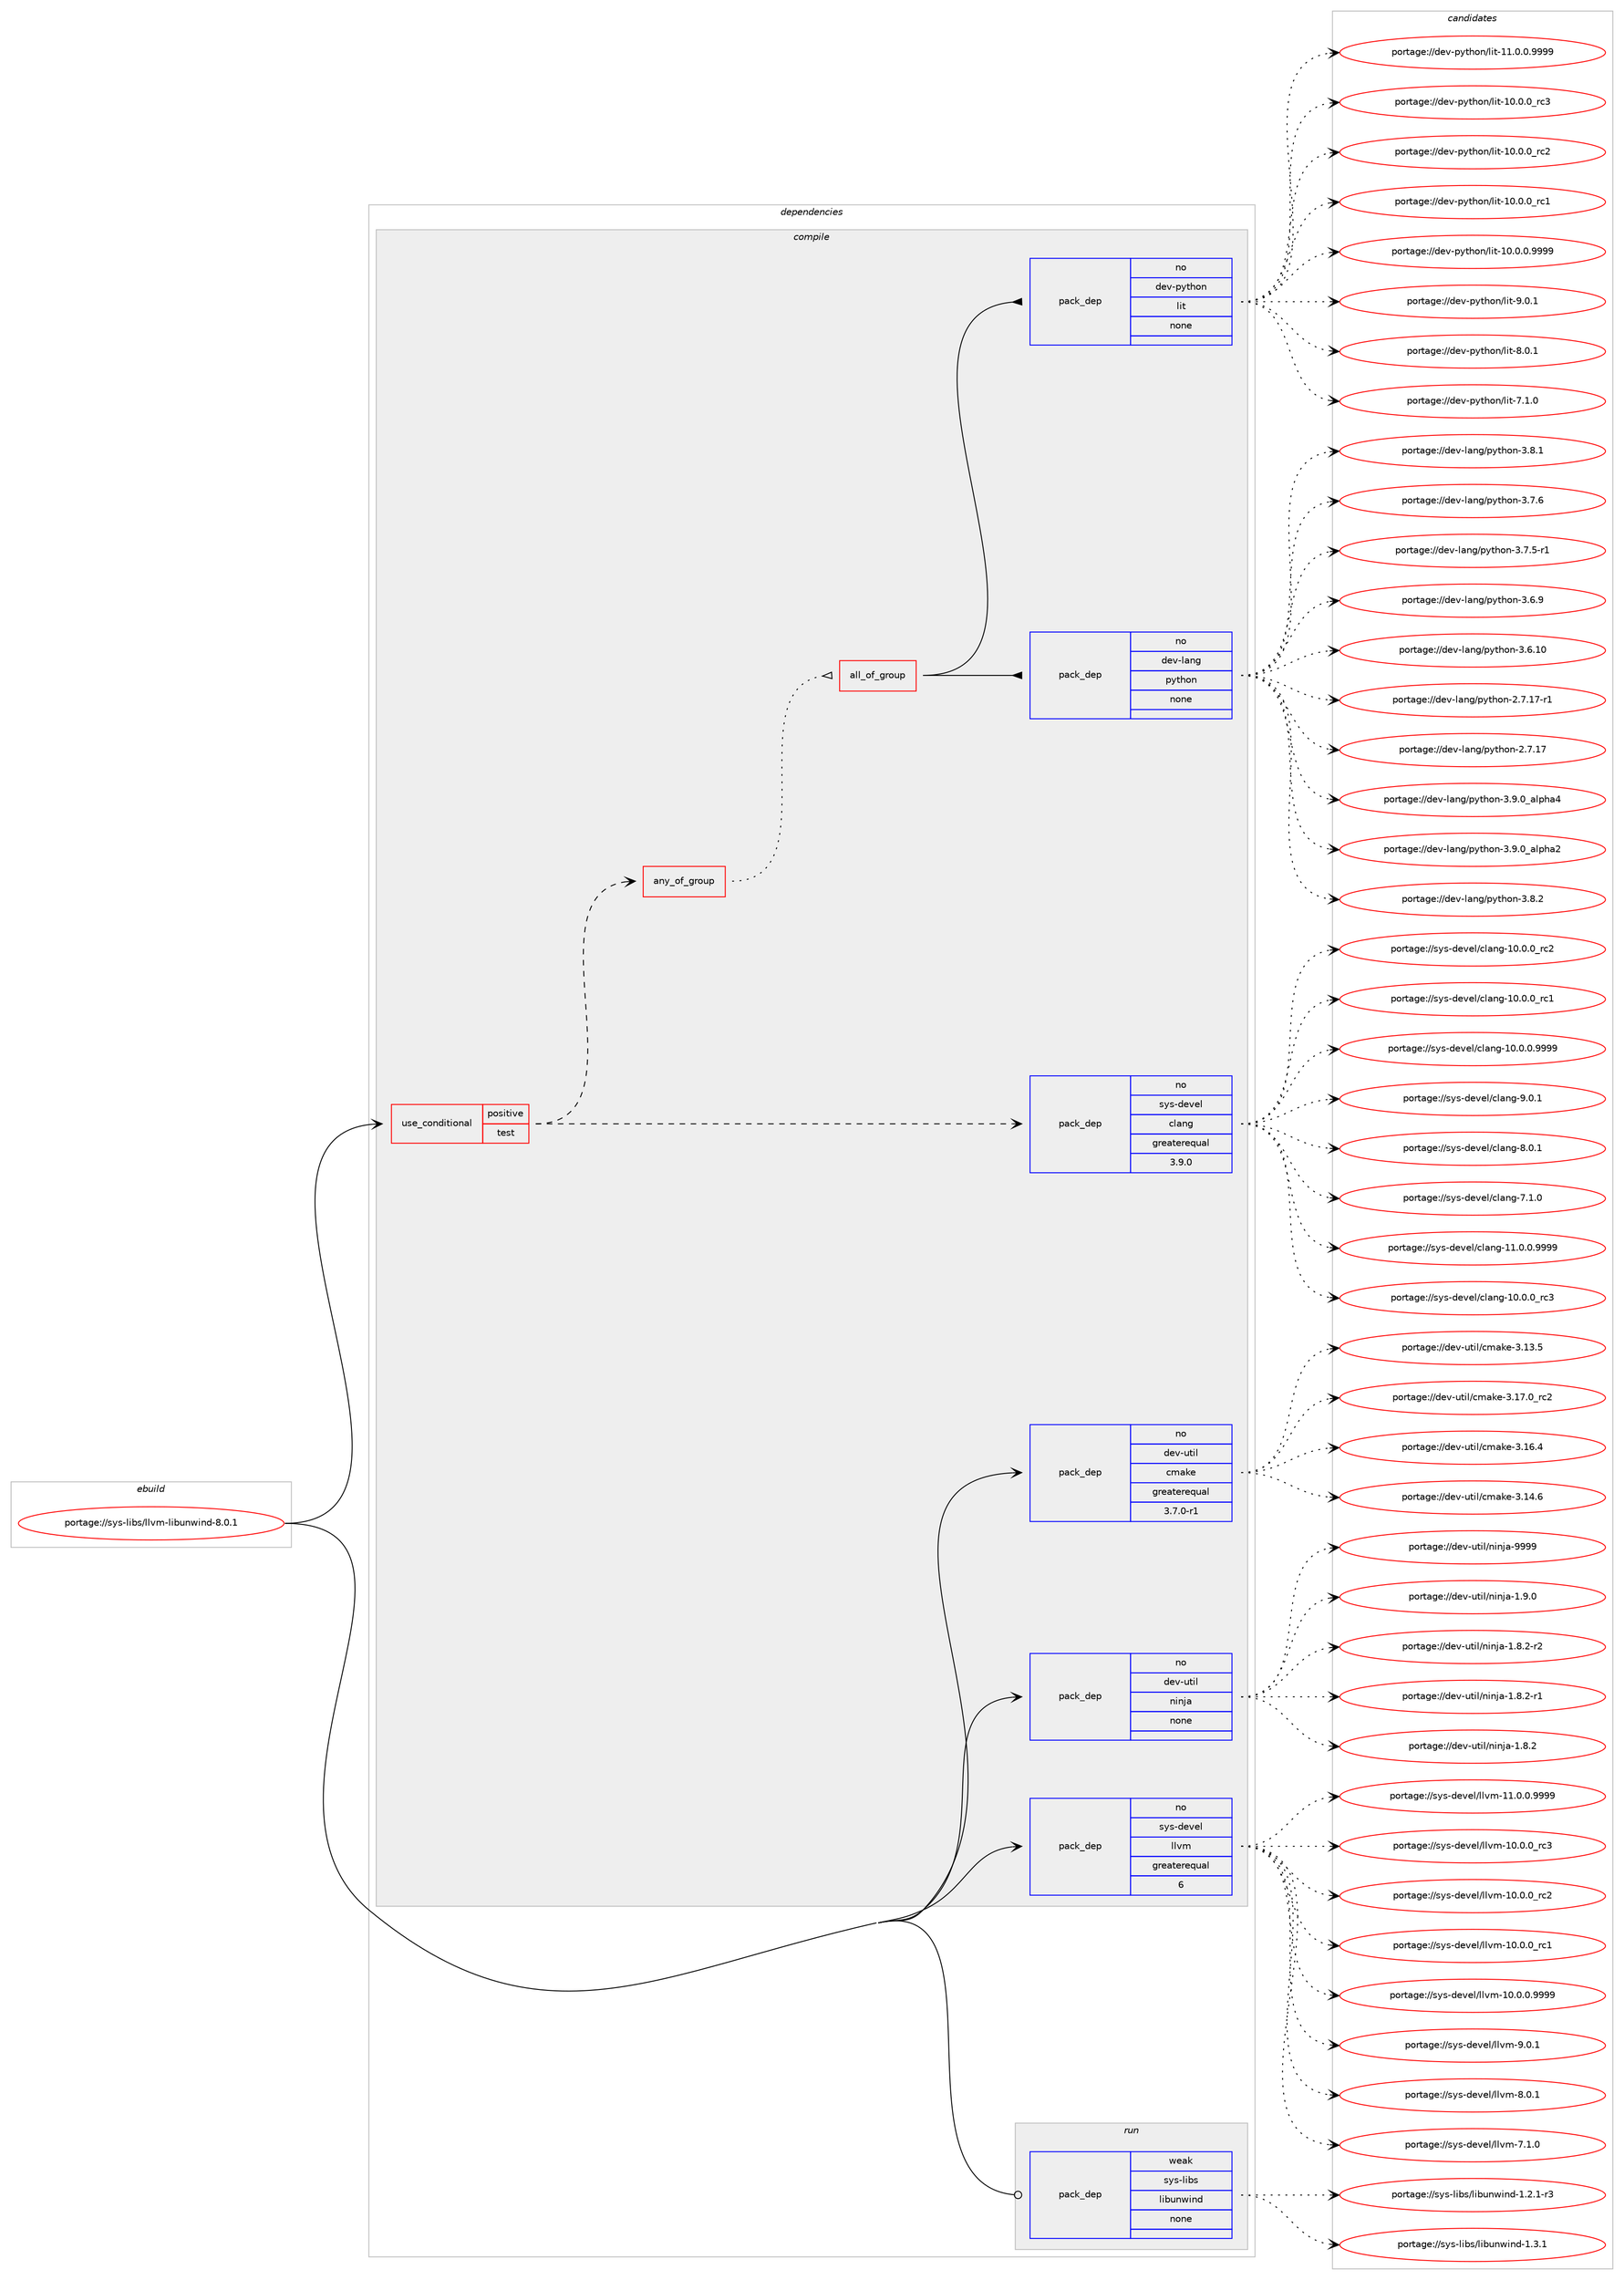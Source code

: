 digraph prolog {

# *************
# Graph options
# *************

newrank=true;
concentrate=true;
compound=true;
graph [rankdir=LR,fontname=Helvetica,fontsize=10,ranksep=1.5];#, ranksep=2.5, nodesep=0.2];
edge  [arrowhead=vee];
node  [fontname=Helvetica,fontsize=10];

# **********
# The ebuild
# **********

subgraph cluster_leftcol {
color=gray;
rank=same;
label=<<i>ebuild</i>>;
id [label="portage://sys-libs/llvm-libunwind-8.0.1", color=red, width=4, href="../sys-libs/llvm-libunwind-8.0.1.svg"];
}

# ****************
# The dependencies
# ****************

subgraph cluster_midcol {
color=gray;
label=<<i>dependencies</i>>;
subgraph cluster_compile {
fillcolor="#eeeeee";
style=filled;
label=<<i>compile</i>>;
subgraph cond4371 {
dependency26041 [label=<<TABLE BORDER="0" CELLBORDER="1" CELLSPACING="0" CELLPADDING="4"><TR><TD ROWSPAN="3" CELLPADDING="10">use_conditional</TD></TR><TR><TD>positive</TD></TR><TR><TD>test</TD></TR></TABLE>>, shape=none, color=red];
subgraph pack20995 {
dependency26042 [label=<<TABLE BORDER="0" CELLBORDER="1" CELLSPACING="0" CELLPADDING="4" WIDTH="220"><TR><TD ROWSPAN="6" CELLPADDING="30">pack_dep</TD></TR><TR><TD WIDTH="110">no</TD></TR><TR><TD>sys-devel</TD></TR><TR><TD>clang</TD></TR><TR><TD>greaterequal</TD></TR><TR><TD>3.9.0</TD></TR></TABLE>>, shape=none, color=blue];
}
dependency26041:e -> dependency26042:w [weight=20,style="dashed",arrowhead="vee"];
subgraph any658 {
dependency26043 [label=<<TABLE BORDER="0" CELLBORDER="1" CELLSPACING="0" CELLPADDING="4"><TR><TD CELLPADDING="10">any_of_group</TD></TR></TABLE>>, shape=none, color=red];subgraph all20 {
dependency26044 [label=<<TABLE BORDER="0" CELLBORDER="1" CELLSPACING="0" CELLPADDING="4"><TR><TD CELLPADDING="10">all_of_group</TD></TR></TABLE>>, shape=none, color=red];subgraph pack20996 {
dependency26045 [label=<<TABLE BORDER="0" CELLBORDER="1" CELLSPACING="0" CELLPADDING="4" WIDTH="220"><TR><TD ROWSPAN="6" CELLPADDING="30">pack_dep</TD></TR><TR><TD WIDTH="110">no</TD></TR><TR><TD>dev-lang</TD></TR><TR><TD>python</TD></TR><TR><TD>none</TD></TR><TR><TD></TD></TR></TABLE>>, shape=none, color=blue];
}
dependency26044:e -> dependency26045:w [weight=20,style="solid",arrowhead="inv"];
subgraph pack20997 {
dependency26046 [label=<<TABLE BORDER="0" CELLBORDER="1" CELLSPACING="0" CELLPADDING="4" WIDTH="220"><TR><TD ROWSPAN="6" CELLPADDING="30">pack_dep</TD></TR><TR><TD WIDTH="110">no</TD></TR><TR><TD>dev-python</TD></TR><TR><TD>lit</TD></TR><TR><TD>none</TD></TR><TR><TD></TD></TR></TABLE>>, shape=none, color=blue];
}
dependency26044:e -> dependency26046:w [weight=20,style="solid",arrowhead="inv"];
}
dependency26043:e -> dependency26044:w [weight=20,style="dotted",arrowhead="oinv"];
}
dependency26041:e -> dependency26043:w [weight=20,style="dashed",arrowhead="vee"];
}
id:e -> dependency26041:w [weight=20,style="solid",arrowhead="vee"];
subgraph pack20998 {
dependency26047 [label=<<TABLE BORDER="0" CELLBORDER="1" CELLSPACING="0" CELLPADDING="4" WIDTH="220"><TR><TD ROWSPAN="6" CELLPADDING="30">pack_dep</TD></TR><TR><TD WIDTH="110">no</TD></TR><TR><TD>dev-util</TD></TR><TR><TD>cmake</TD></TR><TR><TD>greaterequal</TD></TR><TR><TD>3.7.0-r1</TD></TR></TABLE>>, shape=none, color=blue];
}
id:e -> dependency26047:w [weight=20,style="solid",arrowhead="vee"];
subgraph pack20999 {
dependency26048 [label=<<TABLE BORDER="0" CELLBORDER="1" CELLSPACING="0" CELLPADDING="4" WIDTH="220"><TR><TD ROWSPAN="6" CELLPADDING="30">pack_dep</TD></TR><TR><TD WIDTH="110">no</TD></TR><TR><TD>dev-util</TD></TR><TR><TD>ninja</TD></TR><TR><TD>none</TD></TR><TR><TD></TD></TR></TABLE>>, shape=none, color=blue];
}
id:e -> dependency26048:w [weight=20,style="solid",arrowhead="vee"];
subgraph pack21000 {
dependency26049 [label=<<TABLE BORDER="0" CELLBORDER="1" CELLSPACING="0" CELLPADDING="4" WIDTH="220"><TR><TD ROWSPAN="6" CELLPADDING="30">pack_dep</TD></TR><TR><TD WIDTH="110">no</TD></TR><TR><TD>sys-devel</TD></TR><TR><TD>llvm</TD></TR><TR><TD>greaterequal</TD></TR><TR><TD>6</TD></TR></TABLE>>, shape=none, color=blue];
}
id:e -> dependency26049:w [weight=20,style="solid",arrowhead="vee"];
}
subgraph cluster_compileandrun {
fillcolor="#eeeeee";
style=filled;
label=<<i>compile and run</i>>;
}
subgraph cluster_run {
fillcolor="#eeeeee";
style=filled;
label=<<i>run</i>>;
subgraph pack21001 {
dependency26050 [label=<<TABLE BORDER="0" CELLBORDER="1" CELLSPACING="0" CELLPADDING="4" WIDTH="220"><TR><TD ROWSPAN="6" CELLPADDING="30">pack_dep</TD></TR><TR><TD WIDTH="110">weak</TD></TR><TR><TD>sys-libs</TD></TR><TR><TD>libunwind</TD></TR><TR><TD>none</TD></TR><TR><TD></TD></TR></TABLE>>, shape=none, color=blue];
}
id:e -> dependency26050:w [weight=20,style="solid",arrowhead="odot"];
}
}

# **************
# The candidates
# **************

subgraph cluster_choices {
rank=same;
color=gray;
label=<<i>candidates</i>>;

subgraph choice20995 {
color=black;
nodesep=1;
choice11512111545100101118101108479910897110103455746484649 [label="portage://sys-devel/clang-9.0.1", color=red, width=4,href="../sys-devel/clang-9.0.1.svg"];
choice11512111545100101118101108479910897110103455646484649 [label="portage://sys-devel/clang-8.0.1", color=red, width=4,href="../sys-devel/clang-8.0.1.svg"];
choice11512111545100101118101108479910897110103455546494648 [label="portage://sys-devel/clang-7.1.0", color=red, width=4,href="../sys-devel/clang-7.1.0.svg"];
choice11512111545100101118101108479910897110103454949464846484657575757 [label="portage://sys-devel/clang-11.0.0.9999", color=red, width=4,href="../sys-devel/clang-11.0.0.9999.svg"];
choice1151211154510010111810110847991089711010345494846484648951149951 [label="portage://sys-devel/clang-10.0.0_rc3", color=red, width=4,href="../sys-devel/clang-10.0.0_rc3.svg"];
choice1151211154510010111810110847991089711010345494846484648951149950 [label="portage://sys-devel/clang-10.0.0_rc2", color=red, width=4,href="../sys-devel/clang-10.0.0_rc2.svg"];
choice1151211154510010111810110847991089711010345494846484648951149949 [label="portage://sys-devel/clang-10.0.0_rc1", color=red, width=4,href="../sys-devel/clang-10.0.0_rc1.svg"];
choice11512111545100101118101108479910897110103454948464846484657575757 [label="portage://sys-devel/clang-10.0.0.9999", color=red, width=4,href="../sys-devel/clang-10.0.0.9999.svg"];
dependency26042:e -> choice11512111545100101118101108479910897110103455746484649:w [style=dotted,weight="100"];
dependency26042:e -> choice11512111545100101118101108479910897110103455646484649:w [style=dotted,weight="100"];
dependency26042:e -> choice11512111545100101118101108479910897110103455546494648:w [style=dotted,weight="100"];
dependency26042:e -> choice11512111545100101118101108479910897110103454949464846484657575757:w [style=dotted,weight="100"];
dependency26042:e -> choice1151211154510010111810110847991089711010345494846484648951149951:w [style=dotted,weight="100"];
dependency26042:e -> choice1151211154510010111810110847991089711010345494846484648951149950:w [style=dotted,weight="100"];
dependency26042:e -> choice1151211154510010111810110847991089711010345494846484648951149949:w [style=dotted,weight="100"];
dependency26042:e -> choice11512111545100101118101108479910897110103454948464846484657575757:w [style=dotted,weight="100"];
}
subgraph choice20996 {
color=black;
nodesep=1;
choice10010111845108971101034711212111610411111045514657464895971081121049752 [label="portage://dev-lang/python-3.9.0_alpha4", color=red, width=4,href="../dev-lang/python-3.9.0_alpha4.svg"];
choice10010111845108971101034711212111610411111045514657464895971081121049750 [label="portage://dev-lang/python-3.9.0_alpha2", color=red, width=4,href="../dev-lang/python-3.9.0_alpha2.svg"];
choice100101118451089711010347112121116104111110455146564650 [label="portage://dev-lang/python-3.8.2", color=red, width=4,href="../dev-lang/python-3.8.2.svg"];
choice100101118451089711010347112121116104111110455146564649 [label="portage://dev-lang/python-3.8.1", color=red, width=4,href="../dev-lang/python-3.8.1.svg"];
choice100101118451089711010347112121116104111110455146554654 [label="portage://dev-lang/python-3.7.6", color=red, width=4,href="../dev-lang/python-3.7.6.svg"];
choice1001011184510897110103471121211161041111104551465546534511449 [label="portage://dev-lang/python-3.7.5-r1", color=red, width=4,href="../dev-lang/python-3.7.5-r1.svg"];
choice100101118451089711010347112121116104111110455146544657 [label="portage://dev-lang/python-3.6.9", color=red, width=4,href="../dev-lang/python-3.6.9.svg"];
choice10010111845108971101034711212111610411111045514654464948 [label="portage://dev-lang/python-3.6.10", color=red, width=4,href="../dev-lang/python-3.6.10.svg"];
choice100101118451089711010347112121116104111110455046554649554511449 [label="portage://dev-lang/python-2.7.17-r1", color=red, width=4,href="../dev-lang/python-2.7.17-r1.svg"];
choice10010111845108971101034711212111610411111045504655464955 [label="portage://dev-lang/python-2.7.17", color=red, width=4,href="../dev-lang/python-2.7.17.svg"];
dependency26045:e -> choice10010111845108971101034711212111610411111045514657464895971081121049752:w [style=dotted,weight="100"];
dependency26045:e -> choice10010111845108971101034711212111610411111045514657464895971081121049750:w [style=dotted,weight="100"];
dependency26045:e -> choice100101118451089711010347112121116104111110455146564650:w [style=dotted,weight="100"];
dependency26045:e -> choice100101118451089711010347112121116104111110455146564649:w [style=dotted,weight="100"];
dependency26045:e -> choice100101118451089711010347112121116104111110455146554654:w [style=dotted,weight="100"];
dependency26045:e -> choice1001011184510897110103471121211161041111104551465546534511449:w [style=dotted,weight="100"];
dependency26045:e -> choice100101118451089711010347112121116104111110455146544657:w [style=dotted,weight="100"];
dependency26045:e -> choice10010111845108971101034711212111610411111045514654464948:w [style=dotted,weight="100"];
dependency26045:e -> choice100101118451089711010347112121116104111110455046554649554511449:w [style=dotted,weight="100"];
dependency26045:e -> choice10010111845108971101034711212111610411111045504655464955:w [style=dotted,weight="100"];
}
subgraph choice20997 {
color=black;
nodesep=1;
choice1001011184511212111610411111047108105116455746484649 [label="portage://dev-python/lit-9.0.1", color=red, width=4,href="../dev-python/lit-9.0.1.svg"];
choice1001011184511212111610411111047108105116455646484649 [label="portage://dev-python/lit-8.0.1", color=red, width=4,href="../dev-python/lit-8.0.1.svg"];
choice1001011184511212111610411111047108105116455546494648 [label="portage://dev-python/lit-7.1.0", color=red, width=4,href="../dev-python/lit-7.1.0.svg"];
choice1001011184511212111610411111047108105116454949464846484657575757 [label="portage://dev-python/lit-11.0.0.9999", color=red, width=4,href="../dev-python/lit-11.0.0.9999.svg"];
choice100101118451121211161041111104710810511645494846484648951149951 [label="portage://dev-python/lit-10.0.0_rc3", color=red, width=4,href="../dev-python/lit-10.0.0_rc3.svg"];
choice100101118451121211161041111104710810511645494846484648951149950 [label="portage://dev-python/lit-10.0.0_rc2", color=red, width=4,href="../dev-python/lit-10.0.0_rc2.svg"];
choice100101118451121211161041111104710810511645494846484648951149949 [label="portage://dev-python/lit-10.0.0_rc1", color=red, width=4,href="../dev-python/lit-10.0.0_rc1.svg"];
choice1001011184511212111610411111047108105116454948464846484657575757 [label="portage://dev-python/lit-10.0.0.9999", color=red, width=4,href="../dev-python/lit-10.0.0.9999.svg"];
dependency26046:e -> choice1001011184511212111610411111047108105116455746484649:w [style=dotted,weight="100"];
dependency26046:e -> choice1001011184511212111610411111047108105116455646484649:w [style=dotted,weight="100"];
dependency26046:e -> choice1001011184511212111610411111047108105116455546494648:w [style=dotted,weight="100"];
dependency26046:e -> choice1001011184511212111610411111047108105116454949464846484657575757:w [style=dotted,weight="100"];
dependency26046:e -> choice100101118451121211161041111104710810511645494846484648951149951:w [style=dotted,weight="100"];
dependency26046:e -> choice100101118451121211161041111104710810511645494846484648951149950:w [style=dotted,weight="100"];
dependency26046:e -> choice100101118451121211161041111104710810511645494846484648951149949:w [style=dotted,weight="100"];
dependency26046:e -> choice1001011184511212111610411111047108105116454948464846484657575757:w [style=dotted,weight="100"];
}
subgraph choice20998 {
color=black;
nodesep=1;
choice1001011184511711610510847991099710710145514649554648951149950 [label="portage://dev-util/cmake-3.17.0_rc2", color=red, width=4,href="../dev-util/cmake-3.17.0_rc2.svg"];
choice1001011184511711610510847991099710710145514649544652 [label="portage://dev-util/cmake-3.16.4", color=red, width=4,href="../dev-util/cmake-3.16.4.svg"];
choice1001011184511711610510847991099710710145514649524654 [label="portage://dev-util/cmake-3.14.6", color=red, width=4,href="../dev-util/cmake-3.14.6.svg"];
choice1001011184511711610510847991099710710145514649514653 [label="portage://dev-util/cmake-3.13.5", color=red, width=4,href="../dev-util/cmake-3.13.5.svg"];
dependency26047:e -> choice1001011184511711610510847991099710710145514649554648951149950:w [style=dotted,weight="100"];
dependency26047:e -> choice1001011184511711610510847991099710710145514649544652:w [style=dotted,weight="100"];
dependency26047:e -> choice1001011184511711610510847991099710710145514649524654:w [style=dotted,weight="100"];
dependency26047:e -> choice1001011184511711610510847991099710710145514649514653:w [style=dotted,weight="100"];
}
subgraph choice20999 {
color=black;
nodesep=1;
choice1001011184511711610510847110105110106974557575757 [label="portage://dev-util/ninja-9999", color=red, width=4,href="../dev-util/ninja-9999.svg"];
choice100101118451171161051084711010511010697454946574648 [label="portage://dev-util/ninja-1.9.0", color=red, width=4,href="../dev-util/ninja-1.9.0.svg"];
choice1001011184511711610510847110105110106974549465646504511450 [label="portage://dev-util/ninja-1.8.2-r2", color=red, width=4,href="../dev-util/ninja-1.8.2-r2.svg"];
choice1001011184511711610510847110105110106974549465646504511449 [label="portage://dev-util/ninja-1.8.2-r1", color=red, width=4,href="../dev-util/ninja-1.8.2-r1.svg"];
choice100101118451171161051084711010511010697454946564650 [label="portage://dev-util/ninja-1.8.2", color=red, width=4,href="../dev-util/ninja-1.8.2.svg"];
dependency26048:e -> choice1001011184511711610510847110105110106974557575757:w [style=dotted,weight="100"];
dependency26048:e -> choice100101118451171161051084711010511010697454946574648:w [style=dotted,weight="100"];
dependency26048:e -> choice1001011184511711610510847110105110106974549465646504511450:w [style=dotted,weight="100"];
dependency26048:e -> choice1001011184511711610510847110105110106974549465646504511449:w [style=dotted,weight="100"];
dependency26048:e -> choice100101118451171161051084711010511010697454946564650:w [style=dotted,weight="100"];
}
subgraph choice21000 {
color=black;
nodesep=1;
choice1151211154510010111810110847108108118109455746484649 [label="portage://sys-devel/llvm-9.0.1", color=red, width=4,href="../sys-devel/llvm-9.0.1.svg"];
choice1151211154510010111810110847108108118109455646484649 [label="portage://sys-devel/llvm-8.0.1", color=red, width=4,href="../sys-devel/llvm-8.0.1.svg"];
choice1151211154510010111810110847108108118109455546494648 [label="portage://sys-devel/llvm-7.1.0", color=red, width=4,href="../sys-devel/llvm-7.1.0.svg"];
choice1151211154510010111810110847108108118109454949464846484657575757 [label="portage://sys-devel/llvm-11.0.0.9999", color=red, width=4,href="../sys-devel/llvm-11.0.0.9999.svg"];
choice115121115451001011181011084710810811810945494846484648951149951 [label="portage://sys-devel/llvm-10.0.0_rc3", color=red, width=4,href="../sys-devel/llvm-10.0.0_rc3.svg"];
choice115121115451001011181011084710810811810945494846484648951149950 [label="portage://sys-devel/llvm-10.0.0_rc2", color=red, width=4,href="../sys-devel/llvm-10.0.0_rc2.svg"];
choice115121115451001011181011084710810811810945494846484648951149949 [label="portage://sys-devel/llvm-10.0.0_rc1", color=red, width=4,href="../sys-devel/llvm-10.0.0_rc1.svg"];
choice1151211154510010111810110847108108118109454948464846484657575757 [label="portage://sys-devel/llvm-10.0.0.9999", color=red, width=4,href="../sys-devel/llvm-10.0.0.9999.svg"];
dependency26049:e -> choice1151211154510010111810110847108108118109455746484649:w [style=dotted,weight="100"];
dependency26049:e -> choice1151211154510010111810110847108108118109455646484649:w [style=dotted,weight="100"];
dependency26049:e -> choice1151211154510010111810110847108108118109455546494648:w [style=dotted,weight="100"];
dependency26049:e -> choice1151211154510010111810110847108108118109454949464846484657575757:w [style=dotted,weight="100"];
dependency26049:e -> choice115121115451001011181011084710810811810945494846484648951149951:w [style=dotted,weight="100"];
dependency26049:e -> choice115121115451001011181011084710810811810945494846484648951149950:w [style=dotted,weight="100"];
dependency26049:e -> choice115121115451001011181011084710810811810945494846484648951149949:w [style=dotted,weight="100"];
dependency26049:e -> choice1151211154510010111810110847108108118109454948464846484657575757:w [style=dotted,weight="100"];
}
subgraph choice21001 {
color=black;
nodesep=1;
choice11512111545108105981154710810598117110119105110100454946514649 [label="portage://sys-libs/libunwind-1.3.1", color=red, width=4,href="../sys-libs/libunwind-1.3.1.svg"];
choice115121115451081059811547108105981171101191051101004549465046494511451 [label="portage://sys-libs/libunwind-1.2.1-r3", color=red, width=4,href="../sys-libs/libunwind-1.2.1-r3.svg"];
dependency26050:e -> choice11512111545108105981154710810598117110119105110100454946514649:w [style=dotted,weight="100"];
dependency26050:e -> choice115121115451081059811547108105981171101191051101004549465046494511451:w [style=dotted,weight="100"];
}
}

}
